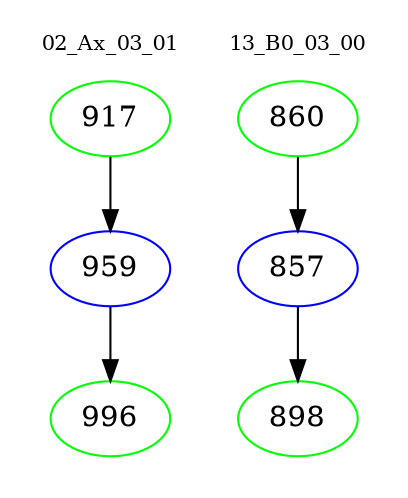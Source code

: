 digraph{
subgraph cluster_0 {
color = white
label = "02_Ax_03_01";
fontsize=10;
T0_917 [label="917", color="green"]
T0_917 -> T0_959 [color="black"]
T0_959 [label="959", color="blue"]
T0_959 -> T0_996 [color="black"]
T0_996 [label="996", color="green"]
}
subgraph cluster_1 {
color = white
label = "13_B0_03_00";
fontsize=10;
T1_860 [label="860", color="green"]
T1_860 -> T1_857 [color="black"]
T1_857 [label="857", color="blue"]
T1_857 -> T1_898 [color="black"]
T1_898 [label="898", color="green"]
}
}
